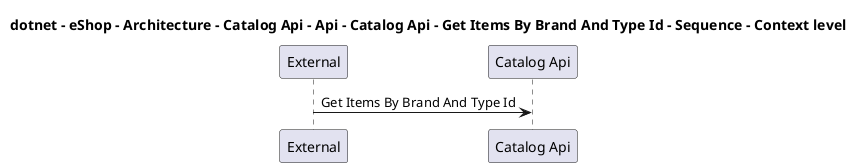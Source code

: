 @startuml

title dotnet - eShop - Architecture - Catalog Api - Api - Catalog Api - Get Items By Brand And Type Id - Sequence - Context level

participant "External" as C4InterFlow.SoftwareSystems.ExternalSystem
participant "Catalog Api" as dotnet.eShop.Architecture.SoftwareSystems.CatalogApi

C4InterFlow.SoftwareSystems.ExternalSystem -> dotnet.eShop.Architecture.SoftwareSystems.CatalogApi : Get Items By Brand And Type Id


@enduml
